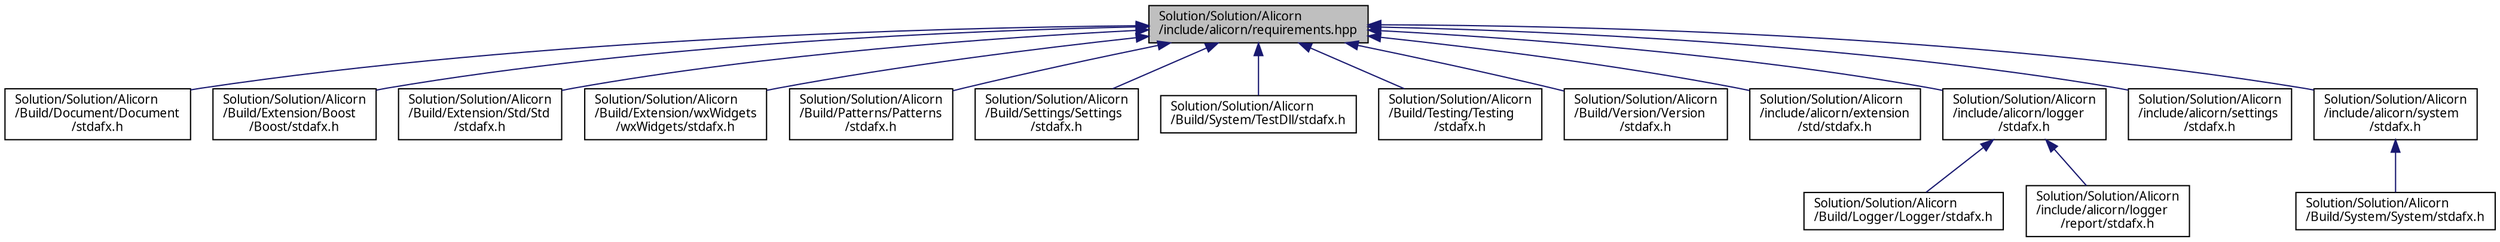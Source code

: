 digraph "Solution/Solution/Alicorn/include/alicorn/requirements.hpp"
{
 // INTERACTIVE_SVG=YES
  edge [fontname="Verdana",fontsize="10",labelfontname="Verdana",labelfontsize="10"];
  node [fontname="Verdana",fontsize="10",shape=record];
  Node1 [label="Solution/Solution/Alicorn\l/include/alicorn/requirements.hpp",height=0.2,width=0.4,color="black", fillcolor="grey75", style="filled", fontcolor="black"];
  Node1 -> Node2 [dir="back",color="midnightblue",fontsize="10",style="solid",fontname="Verdana"];
  Node2 [label="Solution/Solution/Alicorn\l/Build/Document/Document\l/stdafx.h",height=0.2,width=0.4,color="black", fillcolor="white", style="filled",URL="$a00192_source.html"];
  Node1 -> Node3 [dir="back",color="midnightblue",fontsize="10",style="solid",fontname="Verdana"];
  Node3 [label="Solution/Solution/Alicorn\l/Build/Extension/Boost\l/Boost/stdafx.h",height=0.2,width=0.4,color="black", fillcolor="white", style="filled",URL="$a00193_source.html"];
  Node1 -> Node4 [dir="back",color="midnightblue",fontsize="10",style="solid",fontname="Verdana"];
  Node4 [label="Solution/Solution/Alicorn\l/Build/Extension/Std/Std\l/stdafx.h",height=0.2,width=0.4,color="black", fillcolor="white", style="filled",URL="$a00194_source.html"];
  Node1 -> Node5 [dir="back",color="midnightblue",fontsize="10",style="solid",fontname="Verdana"];
  Node5 [label="Solution/Solution/Alicorn\l/Build/Extension/wxWidgets\l/wxWidgets/stdafx.h",height=0.2,width=0.4,color="black", fillcolor="white", style="filled",URL="$a00195_source.html"];
  Node1 -> Node6 [dir="back",color="midnightblue",fontsize="10",style="solid",fontname="Verdana"];
  Node6 [label="Solution/Solution/Alicorn\l/Build/Patterns/Patterns\l/stdafx.h",height=0.2,width=0.4,color="black", fillcolor="white", style="filled",URL="$a00197_source.html"];
  Node1 -> Node7 [dir="back",color="midnightblue",fontsize="10",style="solid",fontname="Verdana"];
  Node7 [label="Solution/Solution/Alicorn\l/Build/Settings/Settings\l/stdafx.h",height=0.2,width=0.4,color="black", fillcolor="white", style="filled",URL="$a00198_source.html"];
  Node1 -> Node8 [dir="back",color="midnightblue",fontsize="10",style="solid",fontname="Verdana"];
  Node8 [label="Solution/Solution/Alicorn\l/Build/System/TestDll/stdafx.h",height=0.2,width=0.4,color="black", fillcolor="white", style="filled",URL="$a00200_source.html"];
  Node1 -> Node9 [dir="back",color="midnightblue",fontsize="10",style="solid",fontname="Verdana"];
  Node9 [label="Solution/Solution/Alicorn\l/Build/Testing/Testing\l/stdafx.h",height=0.2,width=0.4,color="black", fillcolor="white", style="filled",URL="$a00201_source.html"];
  Node1 -> Node10 [dir="back",color="midnightblue",fontsize="10",style="solid",fontname="Verdana"];
  Node10 [label="Solution/Solution/Alicorn\l/Build/Version/Version\l/stdafx.h",height=0.2,width=0.4,color="black", fillcolor="white", style="filled",URL="$a00202_source.html"];
  Node1 -> Node11 [dir="back",color="midnightblue",fontsize="10",style="solid",fontname="Verdana"];
  Node11 [label="Solution/Solution/Alicorn\l/include/alicorn/extension\l/std/stdafx.h",height=0.2,width=0.4,color="black", fillcolor="white", style="filled",URL="$a00207_source.html"];
  Node1 -> Node12 [dir="back",color="midnightblue",fontsize="10",style="solid",fontname="Verdana"];
  Node12 [label="Solution/Solution/Alicorn\l/include/alicorn/logger\l/stdafx.h",height=0.2,width=0.4,color="black", fillcolor="white", style="filled",URL="$a00210_source.html"];
  Node12 -> Node13 [dir="back",color="midnightblue",fontsize="10",style="solid",fontname="Verdana"];
  Node13 [label="Solution/Solution/Alicorn\l/Build/Logger/Logger/stdafx.h",height=0.2,width=0.4,color="black", fillcolor="white", style="filled",URL="$a00196_source.html"];
  Node12 -> Node14 [dir="back",color="midnightblue",fontsize="10",style="solid",fontname="Verdana"];
  Node14 [label="Solution/Solution/Alicorn\l/include/alicorn/logger\l/report/stdafx.h",height=0.2,width=0.4,color="black", fillcolor="white", style="filled",URL="$a00209_source.html"];
  Node1 -> Node15 [dir="back",color="midnightblue",fontsize="10",style="solid",fontname="Verdana"];
  Node15 [label="Solution/Solution/Alicorn\l/include/alicorn/settings\l/stdafx.h",height=0.2,width=0.4,color="black", fillcolor="white", style="filled",URL="$a00212_source.html"];
  Node1 -> Node16 [dir="back",color="midnightblue",fontsize="10",style="solid",fontname="Verdana"];
  Node16 [label="Solution/Solution/Alicorn\l/include/alicorn/system\l/stdafx.h",height=0.2,width=0.4,color="black", fillcolor="white", style="filled",URL="$a00214_source.html"];
  Node16 -> Node17 [dir="back",color="midnightblue",fontsize="10",style="solid",fontname="Verdana"];
  Node17 [label="Solution/Solution/Alicorn\l/Build/System/System/stdafx.h",height=0.2,width=0.4,color="black", fillcolor="white", style="filled",URL="$a00199_source.html"];
}
